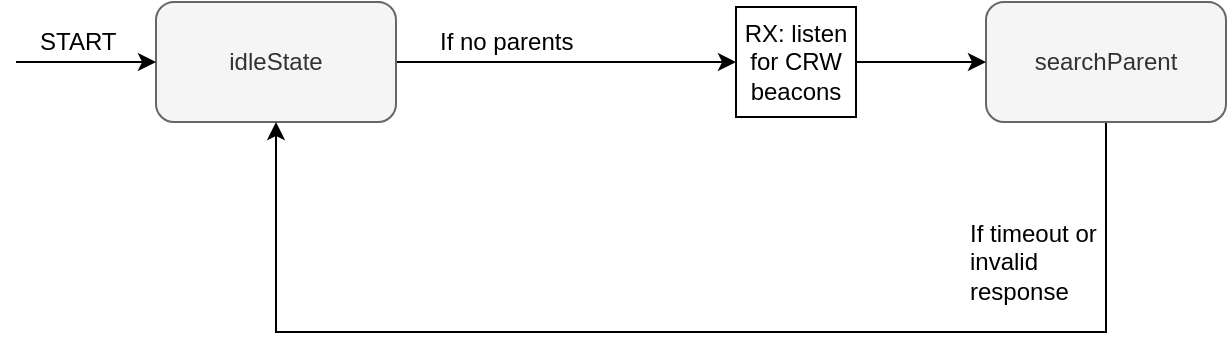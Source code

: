 <mxfile version="22.0.8" type="device">
  <diagram name="Page-1" id="fIDpOyRQobxb_MCxYIHS">
    <mxGraphModel dx="2045" dy="759" grid="1" gridSize="10" guides="1" tooltips="1" connect="1" arrows="1" fold="1" page="1" pageScale="1" pageWidth="850" pageHeight="1100" math="0" shadow="0">
      <root>
        <mxCell id="0" />
        <mxCell id="1" parent="0" />
        <mxCell id="QJhU5oRQL1Jb571ihN6a-1" value="" style="edgeStyle=orthogonalEdgeStyle;rounded=0;orthogonalLoop=1;jettySize=auto;html=1;entryX=0;entryY=0.5;entryDx=0;entryDy=0;exitX=1;exitY=0.5;exitDx=0;exitDy=0;" edge="1" parent="1" source="QJhU5oRQL1Jb571ihN6a-2" target="QJhU5oRQL1Jb571ihN6a-7">
          <mxGeometry relative="1" as="geometry">
            <mxPoint x="-30" y="785.0" as="targetPoint" />
          </mxGeometry>
        </mxCell>
        <mxCell id="QJhU5oRQL1Jb571ihN6a-2" value="&lt;div&gt;idleState&lt;/div&gt;" style="rounded=1;whiteSpace=wrap;html=1;fillColor=#f5f5f5;fontColor=#333333;strokeColor=#666666;" vertex="1" parent="1">
          <mxGeometry x="-370" y="915" width="120" height="60" as="geometry" />
        </mxCell>
        <mxCell id="QJhU5oRQL1Jb571ihN6a-3" style="edgeStyle=orthogonalEdgeStyle;rounded=0;orthogonalLoop=1;jettySize=auto;html=1;exitX=0.5;exitY=1;exitDx=0;exitDy=0;endArrow=classic;endFill=1;entryX=0.5;entryY=1;entryDx=0;entryDy=0;" edge="1" parent="1" source="QJhU5oRQL1Jb571ihN6a-4" target="QJhU5oRQL1Jb571ihN6a-2">
          <mxGeometry relative="1" as="geometry">
            <mxPoint x="105" y="1175" as="targetPoint" />
            <Array as="points">
              <mxPoint x="105" y="1080" />
              <mxPoint x="-310" y="1080" />
            </Array>
          </mxGeometry>
        </mxCell>
        <mxCell id="QJhU5oRQL1Jb571ihN6a-4" value="searchParent" style="rounded=1;whiteSpace=wrap;html=1;fillColor=#f5f5f5;fontColor=#333333;strokeColor=#666666;" vertex="1" parent="1">
          <mxGeometry x="45" y="915" width="120" height="60" as="geometry" />
        </mxCell>
        <mxCell id="QJhU5oRQL1Jb571ihN6a-5" value="&lt;div align=&quot;left&quot;&gt;If no parents&lt;br&gt;&lt;/div&gt;" style="text;html=1;align=left;verticalAlign=middle;resizable=0;points=[];autosize=1;" vertex="1" parent="1">
          <mxGeometry x="-230" y="920" width="90" height="30" as="geometry" />
        </mxCell>
        <mxCell id="QJhU5oRQL1Jb571ihN6a-6" value="" style="edgeStyle=orthogonalEdgeStyle;rounded=0;orthogonalLoop=1;jettySize=auto;html=1;" edge="1" parent="1" source="QJhU5oRQL1Jb571ihN6a-7" target="QJhU5oRQL1Jb571ihN6a-4">
          <mxGeometry relative="1" as="geometry" />
        </mxCell>
        <mxCell id="QJhU5oRQL1Jb571ihN6a-7" value="RX: listen for CRW beacons" style="rounded=0;whiteSpace=wrap;html=1;" vertex="1" parent="1">
          <mxGeometry x="-80" y="917.5" width="60" height="55" as="geometry" />
        </mxCell>
        <mxCell id="QJhU5oRQL1Jb571ihN6a-8" value="" style="endArrow=classic;html=1;rounded=0;entryX=0;entryY=0.5;entryDx=0;entryDy=0;" edge="1" parent="1" target="QJhU5oRQL1Jb571ihN6a-2">
          <mxGeometry width="50" height="50" relative="1" as="geometry">
            <mxPoint x="-440" y="945" as="sourcePoint" />
            <mxPoint x="-445" y="800" as="targetPoint" />
          </mxGeometry>
        </mxCell>
        <mxCell id="QJhU5oRQL1Jb571ihN6a-9" value="START" style="text;html=1;align=left;verticalAlign=middle;resizable=0;points=[];autosize=1;" vertex="1" parent="1">
          <mxGeometry x="-430" y="920" width="60" height="30" as="geometry" />
        </mxCell>
        <mxCell id="QJhU5oRQL1Jb571ihN6a-10" value="If timeout or&lt;br&gt;&lt;div&gt;invalid &lt;br&gt;&lt;/div&gt;&lt;div&gt;response&lt;/div&gt;" style="text;html=1;align=left;verticalAlign=middle;resizable=0;points=[];autosize=1;" vertex="1" parent="1">
          <mxGeometry x="35" y="1015" width="85" height="60" as="geometry" />
        </mxCell>
      </root>
    </mxGraphModel>
  </diagram>
</mxfile>
